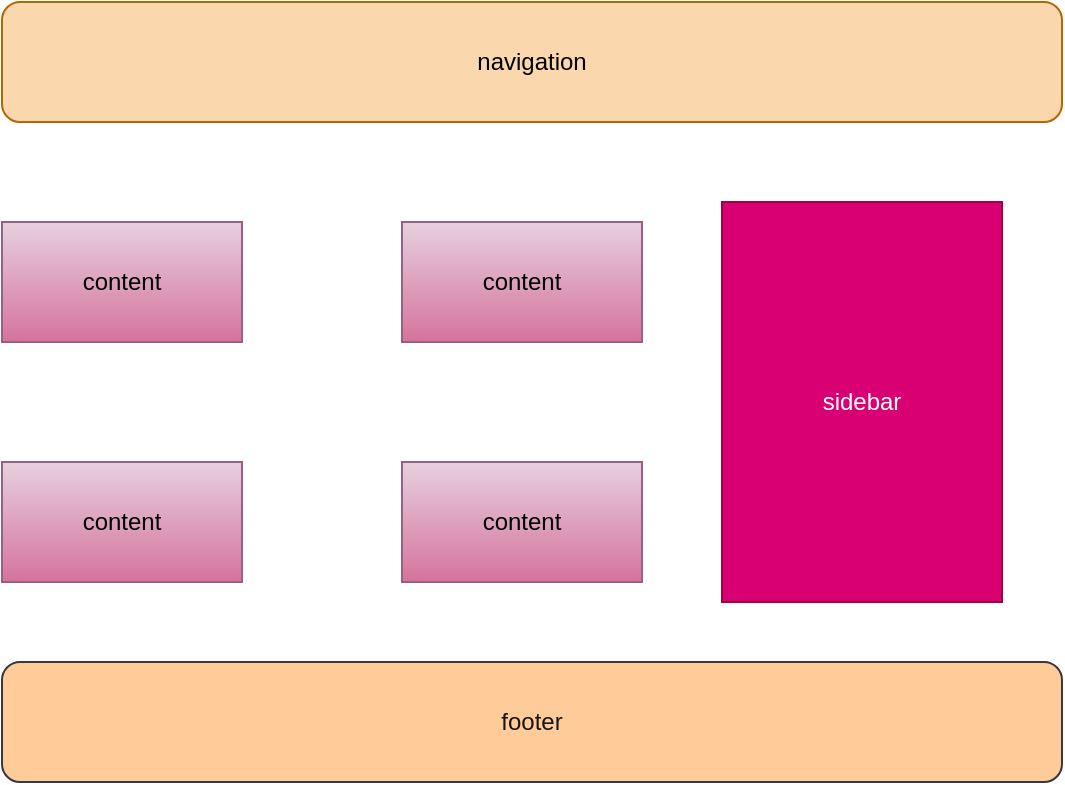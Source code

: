 <mxfile>
    <diagram id="7BfSF9aPQUCxDDGRkR1V" name="Page-1">
        <mxGraphModel dx="576" dy="475" grid="1" gridSize="10" guides="1" tooltips="1" connect="1" arrows="1" fold="1" page="1" pageScale="1" pageWidth="850" pageHeight="1100" math="0" shadow="0">
            <root>
                <mxCell id="0"/>
                <mxCell id="1" parent="0"/>
                <mxCell id="2" value="&lt;font color=&quot;#000000&quot;&gt;navigation&lt;/font&gt;" style="rounded=1;whiteSpace=wrap;html=1;fillColor=#fad7ac;strokeColor=#b46504;" vertex="1" parent="1">
                    <mxGeometry x="40" y="40" width="530" height="60" as="geometry"/>
                </mxCell>
                <mxCell id="3" value="footer" style="rounded=1;whiteSpace=wrap;html=1;fillColor=#ffcc99;strokeColor=#36393d;fontColor=#141515;" vertex="1" parent="1">
                    <mxGeometry x="40" y="370" width="530" height="60" as="geometry"/>
                </mxCell>
                <mxCell id="4" value="content" style="rounded=0;whiteSpace=wrap;html=1;fillColor=#e6d0de;strokeColor=#996185;gradientColor=#d5739d;" vertex="1" parent="1">
                    <mxGeometry x="40" y="150" width="120" height="60" as="geometry"/>
                </mxCell>
                <mxCell id="5" value="content" style="rounded=0;whiteSpace=wrap;html=1;fillColor=#e6d0de;gradientColor=#d5739d;strokeColor=#996185;" vertex="1" parent="1">
                    <mxGeometry x="40" y="270" width="120" height="60" as="geometry"/>
                </mxCell>
                <mxCell id="7" value="content" style="rounded=0;whiteSpace=wrap;html=1;fillColor=#e6d0de;gradientColor=#d5739d;strokeColor=#996185;" vertex="1" parent="1">
                    <mxGeometry x="240" y="150" width="120" height="60" as="geometry"/>
                </mxCell>
                <mxCell id="8" value="content" style="rounded=0;whiteSpace=wrap;html=1;fillColor=#e6d0de;gradientColor=#d5739d;strokeColor=#996185;" vertex="1" parent="1">
                    <mxGeometry x="240" y="270" width="120" height="60" as="geometry"/>
                </mxCell>
                <mxCell id="10" value="sidebar" style="rounded=0;whiteSpace=wrap;html=1;direction=south;fillColor=#d80073;fontColor=#ffffff;strokeColor=#A50040;" vertex="1" parent="1">
                    <mxGeometry x="400" y="140" width="140" height="200" as="geometry"/>
                </mxCell>
            </root>
        </mxGraphModel>
    </diagram>
</mxfile>